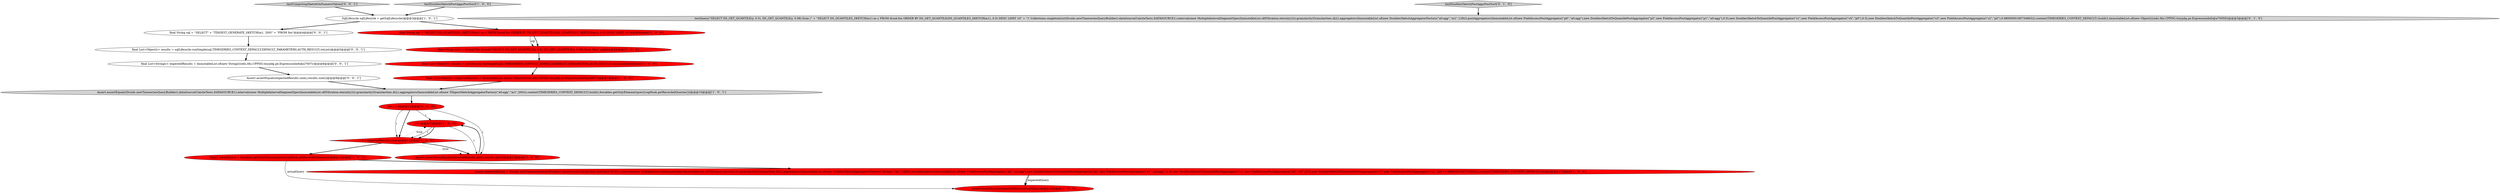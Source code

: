 digraph {
12 [style = filled, label = "final String sql = \"SELECT DS_QUANTILES_SKETCH(m1) as y FROM druid.foo ORDER BY DS_GET_QUANTILE(DS_QUANTILES_SKETCH(m1), 0.5) DESC LIMIT 10\"@@@4@@@['1', '0', '0']", fillcolor = red, shape = ellipse image = "AAA1AAABBB1BBB"];
10 [style = filled, label = "i++@@@13@@@['1', '0', '0']", fillcolor = red, shape = ellipse image = "AAA1AAABBB1BBB"];
18 [style = filled, label = "final String sql = \"SELECT\" + \"TDIGEST_GENERATE_SKETCH(m1, 200)\" + \"FROM foo\"@@@4@@@['0', '0', '1']", fillcolor = white, shape = ellipse image = "AAA0AAABBB3BBB"];
7 [style = filled, label = "Assert.assertArrayEquals(expectedResults.get(i),results.get(i))@@@14@@@['1', '0', '0']", fillcolor = red, shape = ellipse image = "AAA1AAABBB1BBB"];
20 [style = filled, label = "Assert.assertEquals(expectedResults.size(),results.size())@@@9@@@['0', '0', '1']", fillcolor = white, shape = ellipse image = "AAA0AAABBB3BBB"];
8 [style = filled, label = "SqlLifecycle sqlLifecycle = getSqlLifecycle()@@@3@@@['1', '0', '1']", fillcolor = white, shape = ellipse image = "AAA0AAABBB1BBB"];
11 [style = filled, label = "i < expectedResults.size()@@@12@@@['1', '0', '0']", fillcolor = red, shape = diamond image = "AAA1AAABBB1BBB"];
13 [style = filled, label = "Assert.assertEquals(Druids.newTimeseriesQueryBuilder().dataSource(CalciteTests.DATASOURCE1).intervals(new MultipleIntervalSegmentSpec(ImmutableList.of(Filtration.eternity()))).granularity(Granularities.ALL).aggregators(ImmutableList.of(new TDigestSketchAggregatorFactory(\"a0:agg\",\"m1\",200))).context(TIMESERIES_CONTEXT_DEFAULT).build(),Iterables.getOnlyElement(queryLogHook.getRecordedQueries()))@@@10@@@['1', '0', '1']", fillcolor = lightgray, shape = ellipse image = "AAA0AAABBB1BBB"];
15 [style = filled, label = "testDoublesSketchPostAggsPostSort['0', '1', '0']", fillcolor = lightgray, shape = diamond image = "AAA0AAABBB2BBB"];
6 [style = filled, label = "final List<Object((> results = sqlLifecycle.runSimple(sql2,TIMESERIES_CONTEXT_DEFAULT,DEFAULT_PARAMETERS,AUTH_RESULT).toList()@@@6@@@['1', '0', '0']", fillcolor = red, shape = ellipse image = "AAA1AAABBB1BBB"];
3 [style = filled, label = "Query actualQuery = Iterables.getOnlyElement(queryLogHook.getRecordedQueries())@@@16@@@['1', '0', '0']", fillcolor = red, shape = ellipse image = "AAA1AAABBB1BBB"];
1 [style = filled, label = "final List<Object((> expectedResults = ImmutableList.of(new Object((((edu.fdu.CPPDG.tinypdg.pe.ExpressionInfo@a6ff71)@@@7@@@['1', '0', '0']", fillcolor = red, shape = ellipse image = "AAA1AAABBB1BBB"];
9 [style = filled, label = "Assert.assertEquals(expectedQuery,actualQuery)@@@18@@@['1', '0', '0']", fillcolor = red, shape = ellipse image = "AAA1AAABBB1BBB"];
17 [style = filled, label = "final List<String((> expectedResults = ImmutableList.of(new String((((edu.fdu.CPPDG.tinypdg.pe.ExpressionInfo@a7007c)@@@6@@@['0', '0', '1']", fillcolor = white, shape = ellipse image = "AAA0AAABBB3BBB"];
19 [style = filled, label = "testComputingSketchOnNumericValues['0', '0', '1']", fillcolor = lightgray, shape = diamond image = "AAA0AAABBB3BBB"];
4 [style = filled, label = "testDoublesSketchPostAggsPostSort['1', '0', '0']", fillcolor = lightgray, shape = diamond image = "AAA0AAABBB1BBB"];
14 [style = filled, label = "testQuery(\"SELECT DS_GET_QUANTILE(y, 0.5), DS_GET_QUANTILE(y, 0.98) from (\" + \"SELECT DS_QUANTILES_SKETCH(m1) as y FROM druid.foo ORDER BY DS_GET_QUANTILE(DS_QUANTILES_SKETCH(m1), 0.5) DESC LIMIT 10\" + \")\",Collections.singletonList(Druids.newTimeseriesQueryBuilder().dataSource(CalciteTests.DATASOURCE1).intervals(new MultipleIntervalSegmentSpec(ImmutableList.of(Filtration.eternity()))).granularity(Granularities.ALL).aggregators(ImmutableList.of(new DoublesSketchAggregatorFactory(\"a0:agg\",\"m1\",128))).postAggregators(ImmutableList.of(new FieldAccessPostAggregator(\"p0\",\"a0:agg\"),new DoublesSketchToQuantilePostAggregator(\"p2\",new FieldAccessPostAggregator(\"p1\",\"a0:agg\"),0.5),new DoublesSketchToQuantilePostAggregator(\"s1\",new FieldAccessPostAggregator(\"s0\",\"p0\"),0.5),new DoublesSketchToQuantilePostAggregator(\"s3\",new FieldAccessPostAggregator(\"s2\",\"p0\"),0.9800000190734863))).context(TIMESERIES_CONTEXT_DEFAULT).build()),ImmutableList.of(new Object((((edu.fdu.CPPDG.tinypdg.pe.ExpressionInfo@a70050))@@@3@@@['0', '1', '0']", fillcolor = lightgray, shape = ellipse image = "AAA0AAABBB2BBB"];
5 [style = filled, label = "Query expectedQuery = Druids.newTimeseriesQueryBuilder().dataSource(CalciteTests.DATASOURCE1).intervals(new MultipleIntervalSegmentSpec(ImmutableList.of(Filtration.eternity()))).granularity(Granularities.ALL).aggregators(ImmutableList.of(new DoublesSketchAggregatorFactory(\"a0:agg\",\"m1\",128))).postAggregators(ImmutableList.of(new FieldAccessPostAggregator(\"p0\",\"a0:agg\"),new DoublesSketchToQuantilePostAggregator(\"p2\",new FieldAccessPostAggregator(\"p1\",\"a0:agg\"),0.5),new DoublesSketchToQuantilePostAggregator(\"s1\",new FieldAccessPostAggregator(\"s0\",\"p0\"),0.5),new DoublesSketchToQuantilePostAggregator(\"s3\",new FieldAccessPostAggregator(\"s2\",\"p0\"),0.9800000190734863))).context(TIMESERIES_CONTEXT_DEFAULT).build()@@@17@@@['1', '0', '0']", fillcolor = red, shape = ellipse image = "AAA1AAABBB1BBB"];
0 [style = filled, label = "final String sql2 = StringUtils.format(\"SELECT DS_GET_QUANTILE(y, 0.5), DS_GET_QUANTILE(y, 0.98) from (%s)\",sql)@@@5@@@['1', '0', '0']", fillcolor = red, shape = ellipse image = "AAA1AAABBB1BBB"];
2 [style = filled, label = "int i = 0@@@11@@@['1', '0', '0']", fillcolor = red, shape = ellipse image = "AAA1AAABBB1BBB"];
16 [style = filled, label = "final List<Object((> results = sqlLifecycle.runSimple(sql,TIMESERIES_CONTEXT_DEFAULT,DEFAULT_PARAMETERS,AUTH_RESULT).toList()@@@5@@@['0', '0', '1']", fillcolor = white, shape = ellipse image = "AAA0AAABBB3BBB"];
11->7 [style = dotted, label="true"];
20->13 [style = bold, label=""];
5->9 [style = bold, label=""];
15->14 [style = bold, label=""];
0->6 [style = bold, label=""];
7->10 [style = bold, label=""];
3->9 [style = solid, label="actualQuery"];
8->18 [style = bold, label=""];
11->10 [style = dotted, label="true"];
16->17 [style = bold, label=""];
2->10 [style = solid, label="i"];
5->9 [style = solid, label="expectedQuery"];
12->0 [style = bold, label=""];
1->13 [style = bold, label=""];
19->8 [style = bold, label=""];
10->11 [style = solid, label="i"];
6->1 [style = bold, label=""];
3->5 [style = bold, label=""];
2->11 [style = solid, label="i"];
11->3 [style = bold, label=""];
12->0 [style = solid, label="sql"];
2->7 [style = solid, label="i"];
13->2 [style = bold, label=""];
4->8 [style = bold, label=""];
10->7 [style = solid, label="i"];
2->11 [style = bold, label=""];
8->12 [style = bold, label=""];
11->7 [style = bold, label=""];
17->20 [style = bold, label=""];
10->11 [style = bold, label=""];
18->16 [style = bold, label=""];
}

